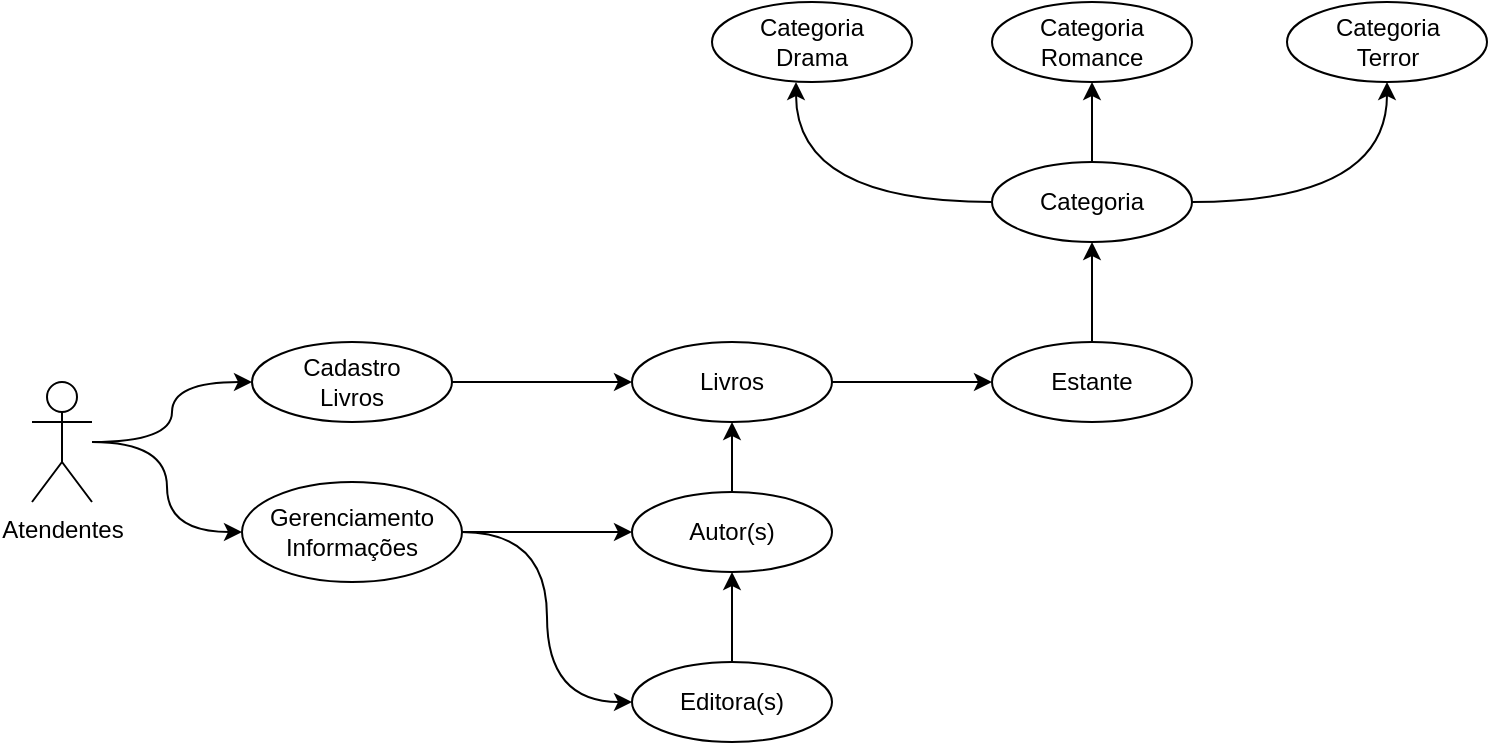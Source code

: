<mxfile version="21.1.1" type="device">
  <diagram name="Página-1" id="UwjQJw9BxKhqL22xLitX">
    <mxGraphModel dx="926" dy="509" grid="1" gridSize="10" guides="1" tooltips="1" connect="1" arrows="1" fold="1" page="1" pageScale="1" pageWidth="1169" pageHeight="827" math="0" shadow="0">
      <root>
        <mxCell id="0" />
        <mxCell id="1" parent="0" />
        <mxCell id="6R0iKzOysELgqUjjmmwI-2" style="edgeStyle=orthogonalEdgeStyle;rounded=0;orthogonalLoop=1;jettySize=auto;html=1;curved=1;" edge="1" parent="1" source="aO7z3Tu4z-U8yW5bVTrF-1" target="aO7z3Tu4z-U8yW5bVTrF-4">
          <mxGeometry relative="1" as="geometry" />
        </mxCell>
        <mxCell id="6R0iKzOysELgqUjjmmwI-14" style="edgeStyle=orthogonalEdgeStyle;rounded=0;orthogonalLoop=1;jettySize=auto;html=1;entryX=0;entryY=0.5;entryDx=0;entryDy=0;curved=1;" edge="1" parent="1" source="aO7z3Tu4z-U8yW5bVTrF-1" target="6R0iKzOysELgqUjjmmwI-13">
          <mxGeometry relative="1" as="geometry" />
        </mxCell>
        <mxCell id="aO7z3Tu4z-U8yW5bVTrF-1" value="Atendentes" style="shape=umlActor;verticalLabelPosition=bottom;verticalAlign=top;html=1;outlineConnect=0;" parent="1" vertex="1">
          <mxGeometry x="221" y="419" width="30" height="60" as="geometry" />
        </mxCell>
        <mxCell id="6R0iKzOysELgqUjjmmwI-4" style="edgeStyle=orthogonalEdgeStyle;rounded=0;orthogonalLoop=1;jettySize=auto;html=1;entryX=0;entryY=0.5;entryDx=0;entryDy=0;curved=1;" edge="1" parent="1" source="aO7z3Tu4z-U8yW5bVTrF-4" target="6R0iKzOysELgqUjjmmwI-3">
          <mxGeometry relative="1" as="geometry" />
        </mxCell>
        <mxCell id="aO7z3Tu4z-U8yW5bVTrF-4" value="Cadastro&lt;br&gt;Livros" style="ellipse;whiteSpace=wrap;html=1;align=center;" parent="1" vertex="1">
          <mxGeometry x="331" y="399" width="100" height="40" as="geometry" />
        </mxCell>
        <mxCell id="6R0iKzOysELgqUjjmmwI-26" style="edgeStyle=orthogonalEdgeStyle;rounded=0;orthogonalLoop=1;jettySize=auto;html=1;curved=1;" edge="1" parent="1" source="aO7z3Tu4z-U8yW5bVTrF-6" target="6R0iKzOysELgqUjjmmwI-25">
          <mxGeometry relative="1" as="geometry" />
        </mxCell>
        <mxCell id="aO7z3Tu4z-U8yW5bVTrF-6" value="Estante" style="ellipse;whiteSpace=wrap;html=1;align=center;" parent="1" vertex="1">
          <mxGeometry x="701" y="399" width="100" height="40" as="geometry" />
        </mxCell>
        <mxCell id="aO7z3Tu4z-U8yW5bVTrF-11" value="Categoria&lt;br&gt;Terror" style="ellipse;whiteSpace=wrap;html=1;align=center;" parent="1" vertex="1">
          <mxGeometry x="848.5" y="229" width="100" height="40" as="geometry" />
        </mxCell>
        <mxCell id="aO7z3Tu4z-U8yW5bVTrF-12" value="Categoria&lt;br&gt;Romance" style="ellipse;whiteSpace=wrap;html=1;align=center;" parent="1" vertex="1">
          <mxGeometry x="701" y="229" width="100" height="40" as="geometry" />
        </mxCell>
        <mxCell id="aO7z3Tu4z-U8yW5bVTrF-13" value="Categoria&lt;br&gt;Drama" style="ellipse;whiteSpace=wrap;html=1;align=center;" parent="1" vertex="1">
          <mxGeometry x="561" y="229" width="100" height="40" as="geometry" />
        </mxCell>
        <mxCell id="6R0iKzOysELgqUjjmmwI-5" style="edgeStyle=orthogonalEdgeStyle;rounded=0;orthogonalLoop=1;jettySize=auto;html=1;entryX=0;entryY=0.5;entryDx=0;entryDy=0;curved=1;" edge="1" parent="1" source="6R0iKzOysELgqUjjmmwI-3" target="aO7z3Tu4z-U8yW5bVTrF-6">
          <mxGeometry relative="1" as="geometry" />
        </mxCell>
        <mxCell id="6R0iKzOysELgqUjjmmwI-3" value="Livros" style="ellipse;whiteSpace=wrap;html=1;align=center;" vertex="1" parent="1">
          <mxGeometry x="521" y="399" width="100" height="40" as="geometry" />
        </mxCell>
        <mxCell id="6R0iKzOysELgqUjjmmwI-18" style="edgeStyle=orthogonalEdgeStyle;rounded=0;orthogonalLoop=1;jettySize=auto;html=1;entryX=0;entryY=0.5;entryDx=0;entryDy=0;curved=1;" edge="1" parent="1" source="6R0iKzOysELgqUjjmmwI-13" target="6R0iKzOysELgqUjjmmwI-15">
          <mxGeometry relative="1" as="geometry" />
        </mxCell>
        <mxCell id="6R0iKzOysELgqUjjmmwI-19" style="edgeStyle=orthogonalEdgeStyle;rounded=0;orthogonalLoop=1;jettySize=auto;html=1;entryX=0;entryY=0.5;entryDx=0;entryDy=0;curved=1;" edge="1" parent="1" source="6R0iKzOysELgqUjjmmwI-13" target="6R0iKzOysELgqUjjmmwI-16">
          <mxGeometry relative="1" as="geometry" />
        </mxCell>
        <mxCell id="6R0iKzOysELgqUjjmmwI-13" value="Gerenciamento&lt;br&gt;Informações" style="ellipse;whiteSpace=wrap;html=1;align=center;" vertex="1" parent="1">
          <mxGeometry x="326" y="469" width="110" height="50" as="geometry" />
        </mxCell>
        <mxCell id="6R0iKzOysELgqUjjmmwI-17" style="edgeStyle=orthogonalEdgeStyle;rounded=0;orthogonalLoop=1;jettySize=auto;html=1;entryX=0.5;entryY=1;entryDx=0;entryDy=0;curved=1;" edge="1" parent="1" source="6R0iKzOysELgqUjjmmwI-15" target="6R0iKzOysELgqUjjmmwI-3">
          <mxGeometry relative="1" as="geometry" />
        </mxCell>
        <mxCell id="6R0iKzOysELgqUjjmmwI-15" value="Autor(s)" style="ellipse;whiteSpace=wrap;html=1;align=center;" vertex="1" parent="1">
          <mxGeometry x="521" y="474" width="100" height="40" as="geometry" />
        </mxCell>
        <mxCell id="6R0iKzOysELgqUjjmmwI-20" style="edgeStyle=orthogonalEdgeStyle;rounded=0;orthogonalLoop=1;jettySize=auto;html=1;entryX=0.5;entryY=1;entryDx=0;entryDy=0;curved=1;" edge="1" parent="1" source="6R0iKzOysELgqUjjmmwI-16" target="6R0iKzOysELgqUjjmmwI-15">
          <mxGeometry relative="1" as="geometry" />
        </mxCell>
        <mxCell id="6R0iKzOysELgqUjjmmwI-16" value="Editora(s)" style="ellipse;whiteSpace=wrap;html=1;align=center;" vertex="1" parent="1">
          <mxGeometry x="521" y="559" width="100" height="40" as="geometry" />
        </mxCell>
        <mxCell id="6R0iKzOysELgqUjjmmwI-28" style="edgeStyle=orthogonalEdgeStyle;rounded=0;orthogonalLoop=1;jettySize=auto;html=1;entryX=0.5;entryY=1;entryDx=0;entryDy=0;curved=1;" edge="1" parent="1" source="6R0iKzOysELgqUjjmmwI-25" target="aO7z3Tu4z-U8yW5bVTrF-11">
          <mxGeometry relative="1" as="geometry" />
        </mxCell>
        <mxCell id="6R0iKzOysELgqUjjmmwI-29" style="edgeStyle=orthogonalEdgeStyle;rounded=0;orthogonalLoop=1;jettySize=auto;html=1;entryX=0.42;entryY=1;entryDx=0;entryDy=0;entryPerimeter=0;curved=1;" edge="1" parent="1" source="6R0iKzOysELgqUjjmmwI-25" target="aO7z3Tu4z-U8yW5bVTrF-13">
          <mxGeometry relative="1" as="geometry" />
        </mxCell>
        <mxCell id="6R0iKzOysELgqUjjmmwI-30" style="edgeStyle=orthogonalEdgeStyle;rounded=0;orthogonalLoop=1;jettySize=auto;html=1;entryX=0.5;entryY=1;entryDx=0;entryDy=0;curved=1;" edge="1" parent="1" source="6R0iKzOysELgqUjjmmwI-25" target="aO7z3Tu4z-U8yW5bVTrF-12">
          <mxGeometry relative="1" as="geometry" />
        </mxCell>
        <mxCell id="6R0iKzOysELgqUjjmmwI-25" value="Categoria" style="ellipse;whiteSpace=wrap;html=1;align=center;" vertex="1" parent="1">
          <mxGeometry x="701" y="309" width="100" height="40" as="geometry" />
        </mxCell>
      </root>
    </mxGraphModel>
  </diagram>
</mxfile>

